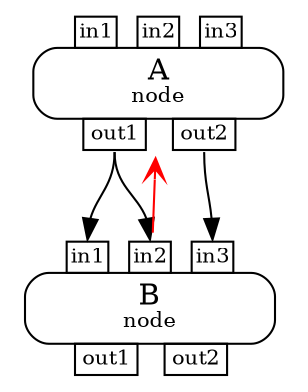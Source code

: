 digraph G {
rankdir=TB
src [
    shape=plaintext
    label=<
    <TABLE
    BORDER="0"
    CELLBORDER="0"
    CELLSPACING="0"
    CELLPADDING="0"
    >
    <TR>
    <TD>
    <TABLE
    BORDER="0"
    CELLBORDER="0"
    CELLSPACING="0"
    CELLPADDING="0"
    ><TR><TD WIDTH="20"></TD><TD PORT="in1" BORDER="1" CELLPADDING="1"><FONT POINT-SIZE="10">in1</FONT></TD><TD WIDTH="10"></TD><TD PORT="in2" BORDER="1" CELLPADDING="1"><FONT POINT-SIZE="10">in2</FONT></TD><TD WIDTH="10"></TD><TD PORT="in3" BORDER="1" CELLPADDING="1"><FONT POINT-SIZE="10">in3</FONT></TD><TD WIDTH="20"></TD></TR></TABLE></TD></TR><TR><TD BORDER="1" STYLE="ROUNDED" CELLPADDING="4" COLOR="black">A<BR/><FONT POINT-SIZE="10">node</FONT></TD></TR><TR><TD BORDER="0"><TABLE BORDER="0" CELLBORDER="0" CELLSPACING="0" CELLPADDING="0"><TR><TD WIDTH="20"></TD><TD PORT="out1" BORDER="1" CELLPADDING="1"><FONT POINT-SIZE="10">out1</FONT></TD><TD WIDTH="10"></TD><TD PORT="out2" BORDER="1" CELLPADDING="1"><FONT POINT-SIZE="10">out2</FONT></TD><TD WIDTH="20"></TD></TR></TABLE></TD></TR></TABLE>>];


rankdir=TB
snk [shape=plaintext label=<<TABLE BORDER="0" CELLBORDER="0" CELLSPACING="0" CELLPADDING="0"><TR><TD BORDER="0"><TABLE BORDER="0" CELLBORDER="0" CELLSPACING="0" CELLPADDING="0"><TR><TD WIDTH="20"></TD><TD PORT="in1" BORDER="1" CELLPADDING="1"><FONT POINT-SIZE="10">in1</FONT></TD><TD WIDTH="10"></TD><TD PORT="in2" BORDER="1" CELLPADDING="1"><FONT POINT-SIZE="10">in2</FONT></TD><TD WIDTH="10"></TD><TD PORT="in3" BORDER="1" CELLPADDING="1"><FONT POINT-SIZE="10">in3</FONT></TD><TD WIDTH="20"></TD></TR></TABLE></TD></TR><TR><TD BORDER="1" STYLE="ROUNDED" CELLPADDING="4" COLOR="black">B<BR/><FONT POINT-SIZE="10">node</FONT></TD></TR><TR><TD BORDER="0"><TABLE BORDER="0" CELLBORDER="0" CELLSPACING="0" CELLPADDING="0"><TR><TD WIDTH="20"></TD><TD PORT="out1" BORDER="1" CELLPADDING="1"><FONT POINT-SIZE="10">out1</FONT></TD><TD WIDTH="10"></TD><TD PORT="out2" BORDER="1" CELLPADDING="1"><FONT POINT-SIZE="10">out2</FONT></TD><TD WIDTH="20"></TD></TR></TABLE></TD></TR></TABLE>>];

    snk -> src [style="", arrowhead="vee", color=red, headlabel=<>, fontsize=10, labelangle=45, labeldistance=2.0, labelfontcolor=black];

    src:out1 -> snk:in1 [style="", arrowhead="normal", color=black, headlabel=<>, fontsize=10, labelangle=45, labeldistance=2.0, labelfontcolor=black];
    src:out1 -> snk:in2 [style="", arrowhead="normal", color=black, headlabel=<>, fontsize=10, labelangle=45, labeldistance=2.0, labelfontcolor=black];
    src:out2 -> snk:in3 [style="", arrowhead="normal", color=black, headlabel=<>, fontsize=10, labelangle=45, labeldistance=2.0, labelfontcolor=black];

    {rank=source; src}
    {rank=sink; snk}

}